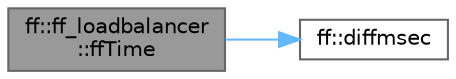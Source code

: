 digraph "ff::ff_loadbalancer::ffTime"
{
 // LATEX_PDF_SIZE
  bgcolor="transparent";
  edge [fontname=Helvetica,fontsize=10,labelfontname=Helvetica,labelfontsize=10];
  node [fontname=Helvetica,fontsize=10,shape=box,height=0.2,width=0.4];
  rankdir="LR";
  Node1 [id="Node000001",label="ff::ff_loadbalancer\l::ffTime",height=0.2,width=0.4,color="gray40", fillcolor="grey60", style="filled", fontcolor="black",tooltip="FastFlow start timing"];
  Node1 -> Node2 [id="edge2_Node000001_Node000002",color="steelblue1",style="solid",tooltip=" "];
  Node2 [id="Node000002",label="ff::diffmsec",height=0.2,width=0.4,color="grey40", fillcolor="white", style="filled",URL="$namespaceff.html#aa63478dacf4600111e04897c1e072d9c",tooltip=" "];
}
